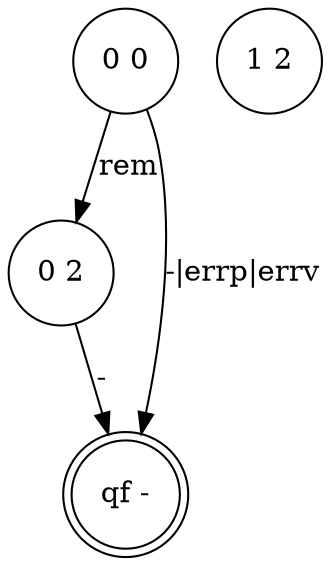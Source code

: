 digraph 8 {
	"0 2" [shape=circle]
	"qf -" [shape=doublecircle]
	"0 0" [shape=circle]
	"1 2" [shape=circle]
	"0 2" -> "qf -" [label="-"]
	"0 0" -> "qf -" [label="-|errp|errv"]
	"0 0" -> "0 2" [label=rem]
}
